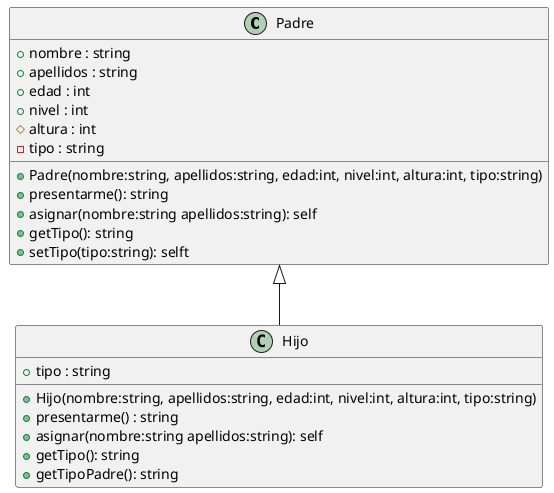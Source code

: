 @startuml ejemplo1
    class Padre {
        + nombre : string
        + apellidos : string
        + edad : int
        + nivel : int
        # altura : int
        - tipo : string

        + Padre(nombre:string, apellidos:string, edad:int, nivel:int, altura:int, tipo:string)
        + presentarme(): string
        + asignar(nombre:string apellidos:string): self
        + getTipo(): string
        + setTipo(tipo:string): selft
    }

    class Hijo {
        + tipo : string
        + Hijo(nombre:string, apellidos:string, edad:int, nivel:int, altura:int, tipo:string)
        + presentarme() : string
        + asignar(nombre:string apellidos:string): self
        + getTipo(): string
        + getTipoPadre(): string
    }

    Padre <|-- Hijo
@enduml